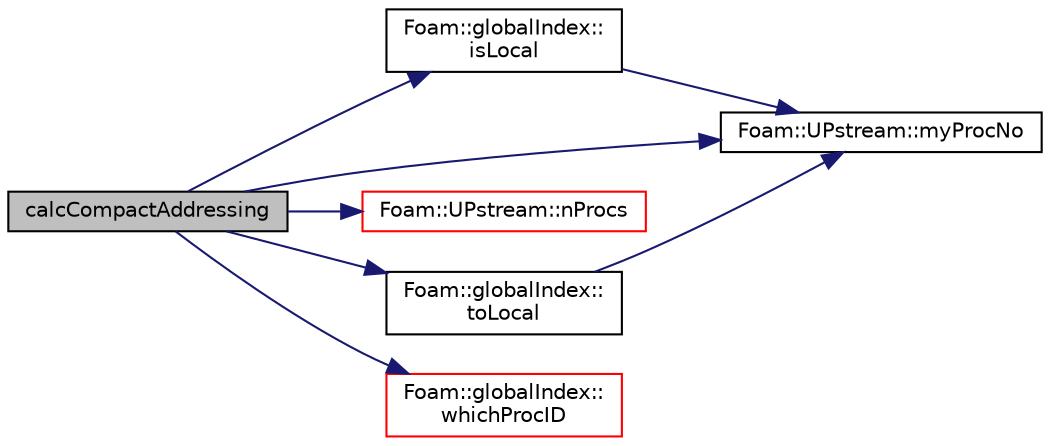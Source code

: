 digraph "calcCompactAddressing"
{
  bgcolor="transparent";
  edge [fontname="Helvetica",fontsize="10",labelfontname="Helvetica",labelfontsize="10"];
  node [fontname="Helvetica",fontsize="10",shape=record];
  rankdir="LR";
  Node386 [label="calcCompactAddressing",height=0.2,width=0.4,color="black", fillcolor="grey75", style="filled", fontcolor="black"];
  Node386 -> Node387 [color="midnightblue",fontsize="10",style="solid",fontname="Helvetica"];
  Node387 [label="Foam::globalIndex::\lisLocal",height=0.2,width=0.4,color="black",URL="$a28481.html#aff6dbd43e99cc9667fe841c1d67046b2",tooltip="Is on local processor. "];
  Node387 -> Node388 [color="midnightblue",fontsize="10",style="solid",fontname="Helvetica"];
  Node388 [label="Foam::UPstream::myProcNo",height=0.2,width=0.4,color="black",URL="$a27377.html#afc74d89573de32a3032c916f8cdd1733",tooltip="Number of this process (starting from masterNo() = 0) "];
  Node386 -> Node388 [color="midnightblue",fontsize="10",style="solid",fontname="Helvetica"];
  Node386 -> Node389 [color="midnightblue",fontsize="10",style="solid",fontname="Helvetica"];
  Node389 [label="Foam::UPstream::nProcs",height=0.2,width=0.4,color="red",URL="$a27377.html#aada0e04d8127eda8ee95be0772754a4f",tooltip="Number of processes in parallel run. "];
  Node386 -> Node391 [color="midnightblue",fontsize="10",style="solid",fontname="Helvetica"];
  Node391 [label="Foam::globalIndex::\ltoLocal",height=0.2,width=0.4,color="black",URL="$a28481.html#adb55002664ead0ff139348c2cabc9a6e",tooltip="From global to local on current processor. "];
  Node391 -> Node388 [color="midnightblue",fontsize="10",style="solid",fontname="Helvetica"];
  Node386 -> Node392 [color="midnightblue",fontsize="10",style="solid",fontname="Helvetica"];
  Node392 [label="Foam::globalIndex::\lwhichProcID",height=0.2,width=0.4,color="red",URL="$a28481.html#a2290e78754eefe18bf9f30479d67a004",tooltip="Which processor does global come from? Binary search. "];
}
